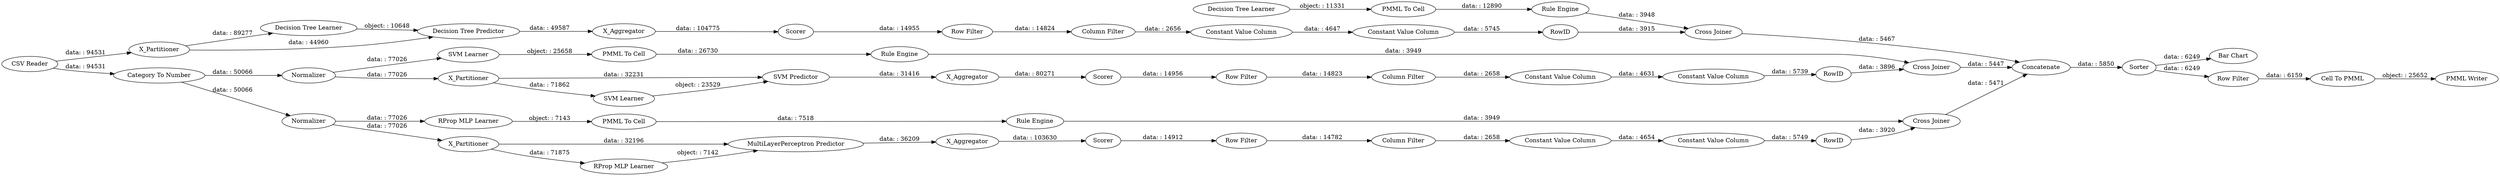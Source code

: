 digraph {
	"6824440243996587105_292" [label="Constant Value Column"]
	"-8688330320227219700_39" [label=Scorer]
	"6824440243996587105_294" [label="Column Filter"]
	"6637120832525086742_32" [label="MultiLayerPerceptron Predictor"]
	"-3125884784242258168_294" [label="Column Filter"]
	"-9025330938398742709_290" [label="Constant Value Column"]
	"2404624848587808947_35" [label="Rule Engine"]
	"-9025330938398742709_294" [label="Column Filter"]
	"-4272105702189839605_35" [label="RProp MLP Learner"]
	"-8688330320227219700_31" [label="Decision Tree Learner"]
	"8485756253403289146_33" [label="Decision Tree Learner"]
	"-8688330320227219700_7" [label=X_Aggregator]
	"-8688330320227219700_2" [label=X_Partitioner]
	"-1855865925553938386_59" [label="Bar Chart"]
	"5635020727509359179_40" [label=Normalizer]
	"8485756253403289146_34" [label="Rule Engine"]
	"2404624848587808947_33" [label="SVM Learner"]
	"-1855865925553938386_52" [label=Sorter]
	"-9025330938398742709_292" [label="Constant Value Column"]
	"6824440243996587105_9" [label="Row Filter"]
	"-1855865925553938386_53" [label="Row Filter"]
	"8485756253403289146_28" [label="PMML To Cell"]
	"5635020727509359179_39" [label="Cross Joiner"]
	"-8688330320227219700_32" [label="Decision Tree Predictor"]
	"5635020727509359179_7" [label=X_Aggregator]
	"-1855865925553938386_63" [label="CSV Reader"]
	"6637120832525086742_31" [label="RProp MLP Learner"]
	"5635020727509359179_41" [label=Scorer]
	"-1855865925553938386_61" [label="PMML Writer"]
	"-8688330320227219700_38" [label="Cross Joiner"]
	"-9025330938398742709_9" [label="Row Filter"]
	"6637120832525086742_40" [label=Scorer]
	"6637120832525086742_38" [label="Cross Joiner"]
	"6824440243996587105_290" [label="Constant Value Column"]
	"5635020727509359179_32" [label="SVM Predictor"]
	"-3125884784242258168_290" [label="Constant Value Column"]
	"6637120832525086742_39" [label=Normalizer]
	"-1855865925553938386_54" [label="Cell To PMML"]
	"5635020727509359179_2" [label=X_Partitioner]
	"2404624848587808947_34" [label="PMML To Cell"]
	"6824440243996587105_293" [label=RowID]
	"-4272105702189839605_34" [label="Rule Engine"]
	"5635020727509359179_31" [label="SVM Learner"]
	"-9025330938398742709_293" [label=RowID]
	"-3125884784242258168_293" [label=RowID]
	"-1855865925553938386_58" [label="Category To Number"]
	"-1855865925553938386_60" [label=Concatenate]
	"6637120832525086742_7" [label=X_Aggregator]
	"-3125884784242258168_9" [label="Row Filter"]
	"6637120832525086742_2" [label=X_Partitioner]
	"-3125884784242258168_292" [label="Constant Value Column"]
	"-4272105702189839605_22" [label="PMML To Cell"]
	"-8688330320227219700_38" -> "-1855865925553938386_60" [label="data: : 5467"]
	"-8688330320227219700_2" -> "-8688330320227219700_32" [label="data: : 44960"]
	"-9025330938398742709_293" -> "6637120832525086742_38" [label="data: : 3920"]
	"5635020727509359179_40" -> "5635020727509359179_2" [label="data: : 77026"]
	"-3125884784242258168_9" -> "-3125884784242258168_294" [label="data: : 14824"]
	"6637120832525086742_32" -> "6637120832525086742_7" [label="data: : 36209"]
	"8485756253403289146_28" -> "8485756253403289146_34" [label="data: : 12890"]
	"6824440243996587105_294" -> "6824440243996587105_290" [label="data: : 2658"]
	"6824440243996587105_292" -> "6824440243996587105_293" [label="data: : 5739"]
	"2404624848587808947_34" -> "2404624848587808947_35" [label="data: : 26730"]
	"6637120832525086742_2" -> "6637120832525086742_32" [label="data: : 32196"]
	"5635020727509359179_2" -> "5635020727509359179_31" [label="data: : 71862"]
	"-8688330320227219700_2" -> "-8688330320227219700_31" [label="data: : 89277"]
	"-3125884784242258168_293" -> "-8688330320227219700_38" [label="data: : 3915"]
	"-1855865925553938386_54" -> "-1855865925553938386_61" [label="object: : 25652"]
	"-1855865925553938386_63" -> "-1855865925553938386_58" [label="data: : 94531"]
	"5635020727509359179_7" -> "5635020727509359179_41" [label="data: : 80271"]
	"-8688330320227219700_32" -> "-8688330320227219700_7" [label="data: : 49587"]
	"6637120832525086742_2" -> "6637120832525086742_31" [label="data: : 71875"]
	"6824440243996587105_293" -> "5635020727509359179_39" [label="data: : 3896"]
	"-4272105702189839605_34" -> "6637120832525086742_38" [label="data: : 3949"]
	"-1855865925553938386_52" -> "-1855865925553938386_53" [label="data: : 6249"]
	"6637120832525086742_31" -> "6637120832525086742_32" [label="object: : 7142"]
	"6637120832525086742_39" -> "6637120832525086742_2" [label="data: : 77026"]
	"2404624848587808947_35" -> "5635020727509359179_39" [label="data: : 3949"]
	"6824440243996587105_9" -> "6824440243996587105_294" [label="data: : 14823"]
	"-9025330938398742709_292" -> "-9025330938398742709_293" [label="data: : 5749"]
	"-4272105702189839605_22" -> "-4272105702189839605_34" [label="data: : 7518"]
	"8485756253403289146_34" -> "-8688330320227219700_38" [label="data: : 3948"]
	"6637120832525086742_7" -> "6637120832525086742_40" [label="data: : 103630"]
	"-8688330320227219700_31" -> "-8688330320227219700_32" [label="object: : 10648"]
	"-3125884784242258168_294" -> "-3125884784242258168_290" [label="data: : 2656"]
	"5635020727509359179_41" -> "6824440243996587105_9" [label="data: : 14956"]
	"-9025330938398742709_290" -> "-9025330938398742709_292" [label="data: : 4654"]
	"-1855865925553938386_58" -> "5635020727509359179_40" [label="data: : 50066"]
	"-9025330938398742709_9" -> "-9025330938398742709_294" [label="data: : 14782"]
	"-4272105702189839605_35" -> "-4272105702189839605_22" [label="object: : 7143"]
	"8485756253403289146_33" -> "8485756253403289146_28" [label="object: : 11331"]
	"-3125884784242258168_292" -> "-3125884784242258168_293" [label="data: : 5745"]
	"6637120832525086742_39" -> "-4272105702189839605_35" [label="data: : 77026"]
	"6824440243996587105_290" -> "6824440243996587105_292" [label="data: : 4631"]
	"-1855865925553938386_63" -> "-8688330320227219700_2" [label="data: : 94531"]
	"-8688330320227219700_39" -> "-3125884784242258168_9" [label="data: : 14955"]
	"5635020727509359179_32" -> "5635020727509359179_7" [label="data: : 31416"]
	"5635020727509359179_2" -> "5635020727509359179_32" [label="data: : 32231"]
	"6637120832525086742_38" -> "-1855865925553938386_60" [label="data: : 5471"]
	"-3125884784242258168_290" -> "-3125884784242258168_292" [label="data: : 4647"]
	"5635020727509359179_40" -> "2404624848587808947_33" [label="data: : 77026"]
	"-1855865925553938386_53" -> "-1855865925553938386_54" [label="data: : 6159"]
	"-9025330938398742709_294" -> "-9025330938398742709_290" [label="data: : 2658"]
	"-8688330320227219700_7" -> "-8688330320227219700_39" [label="data: : 104775"]
	"5635020727509359179_31" -> "5635020727509359179_32" [label="object: : 23529"]
	"-1855865925553938386_60" -> "-1855865925553938386_52" [label="data: : 5850"]
	"5635020727509359179_39" -> "-1855865925553938386_60" [label="data: : 5447"]
	"2404624848587808947_33" -> "2404624848587808947_34" [label="object: : 25658"]
	"-1855865925553938386_52" -> "-1855865925553938386_59" [label="data: : 6249"]
	"-1855865925553938386_58" -> "6637120832525086742_39" [label="data: : 50066"]
	"6637120832525086742_40" -> "-9025330938398742709_9" [label="data: : 14912"]
	rankdir=LR
}
